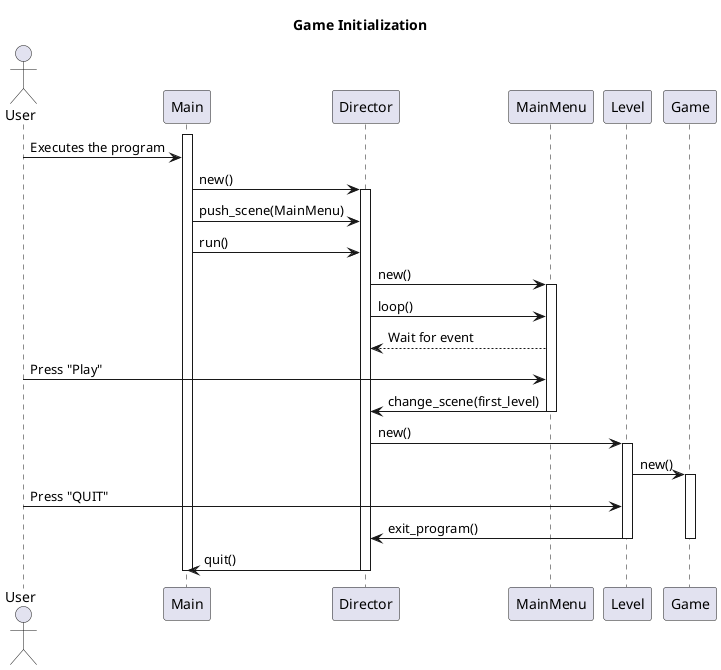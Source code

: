 @startuml Game Initialization

title Game Initialization

actor User
participant Main
participant Director
participant MainMenu
participant Level
participant Game

activate Main
User -> Main: Executes the program
Main -> Director: new()
activate Director
Main -> Director: push_scene(MainMenu)
Main -> Director: run()
Director -> MainMenu: new()
activate MainMenu
Director -> MainMenu: loop()
MainMenu --> Director: Wait for event
User -> MainMenu: Press "Play"
MainMenu -> Director: change_scene(first_level)
deactivate MainMenu
Director -> Level: new()
activate Level
Level -> Game: new()
activate Game
User -> Level : Press "QUIT"
Level -> Director: exit_program()
deactivate Game
deactivate Level
Director -> Main: quit()
deactivate Director
deactivate Main
@enduml